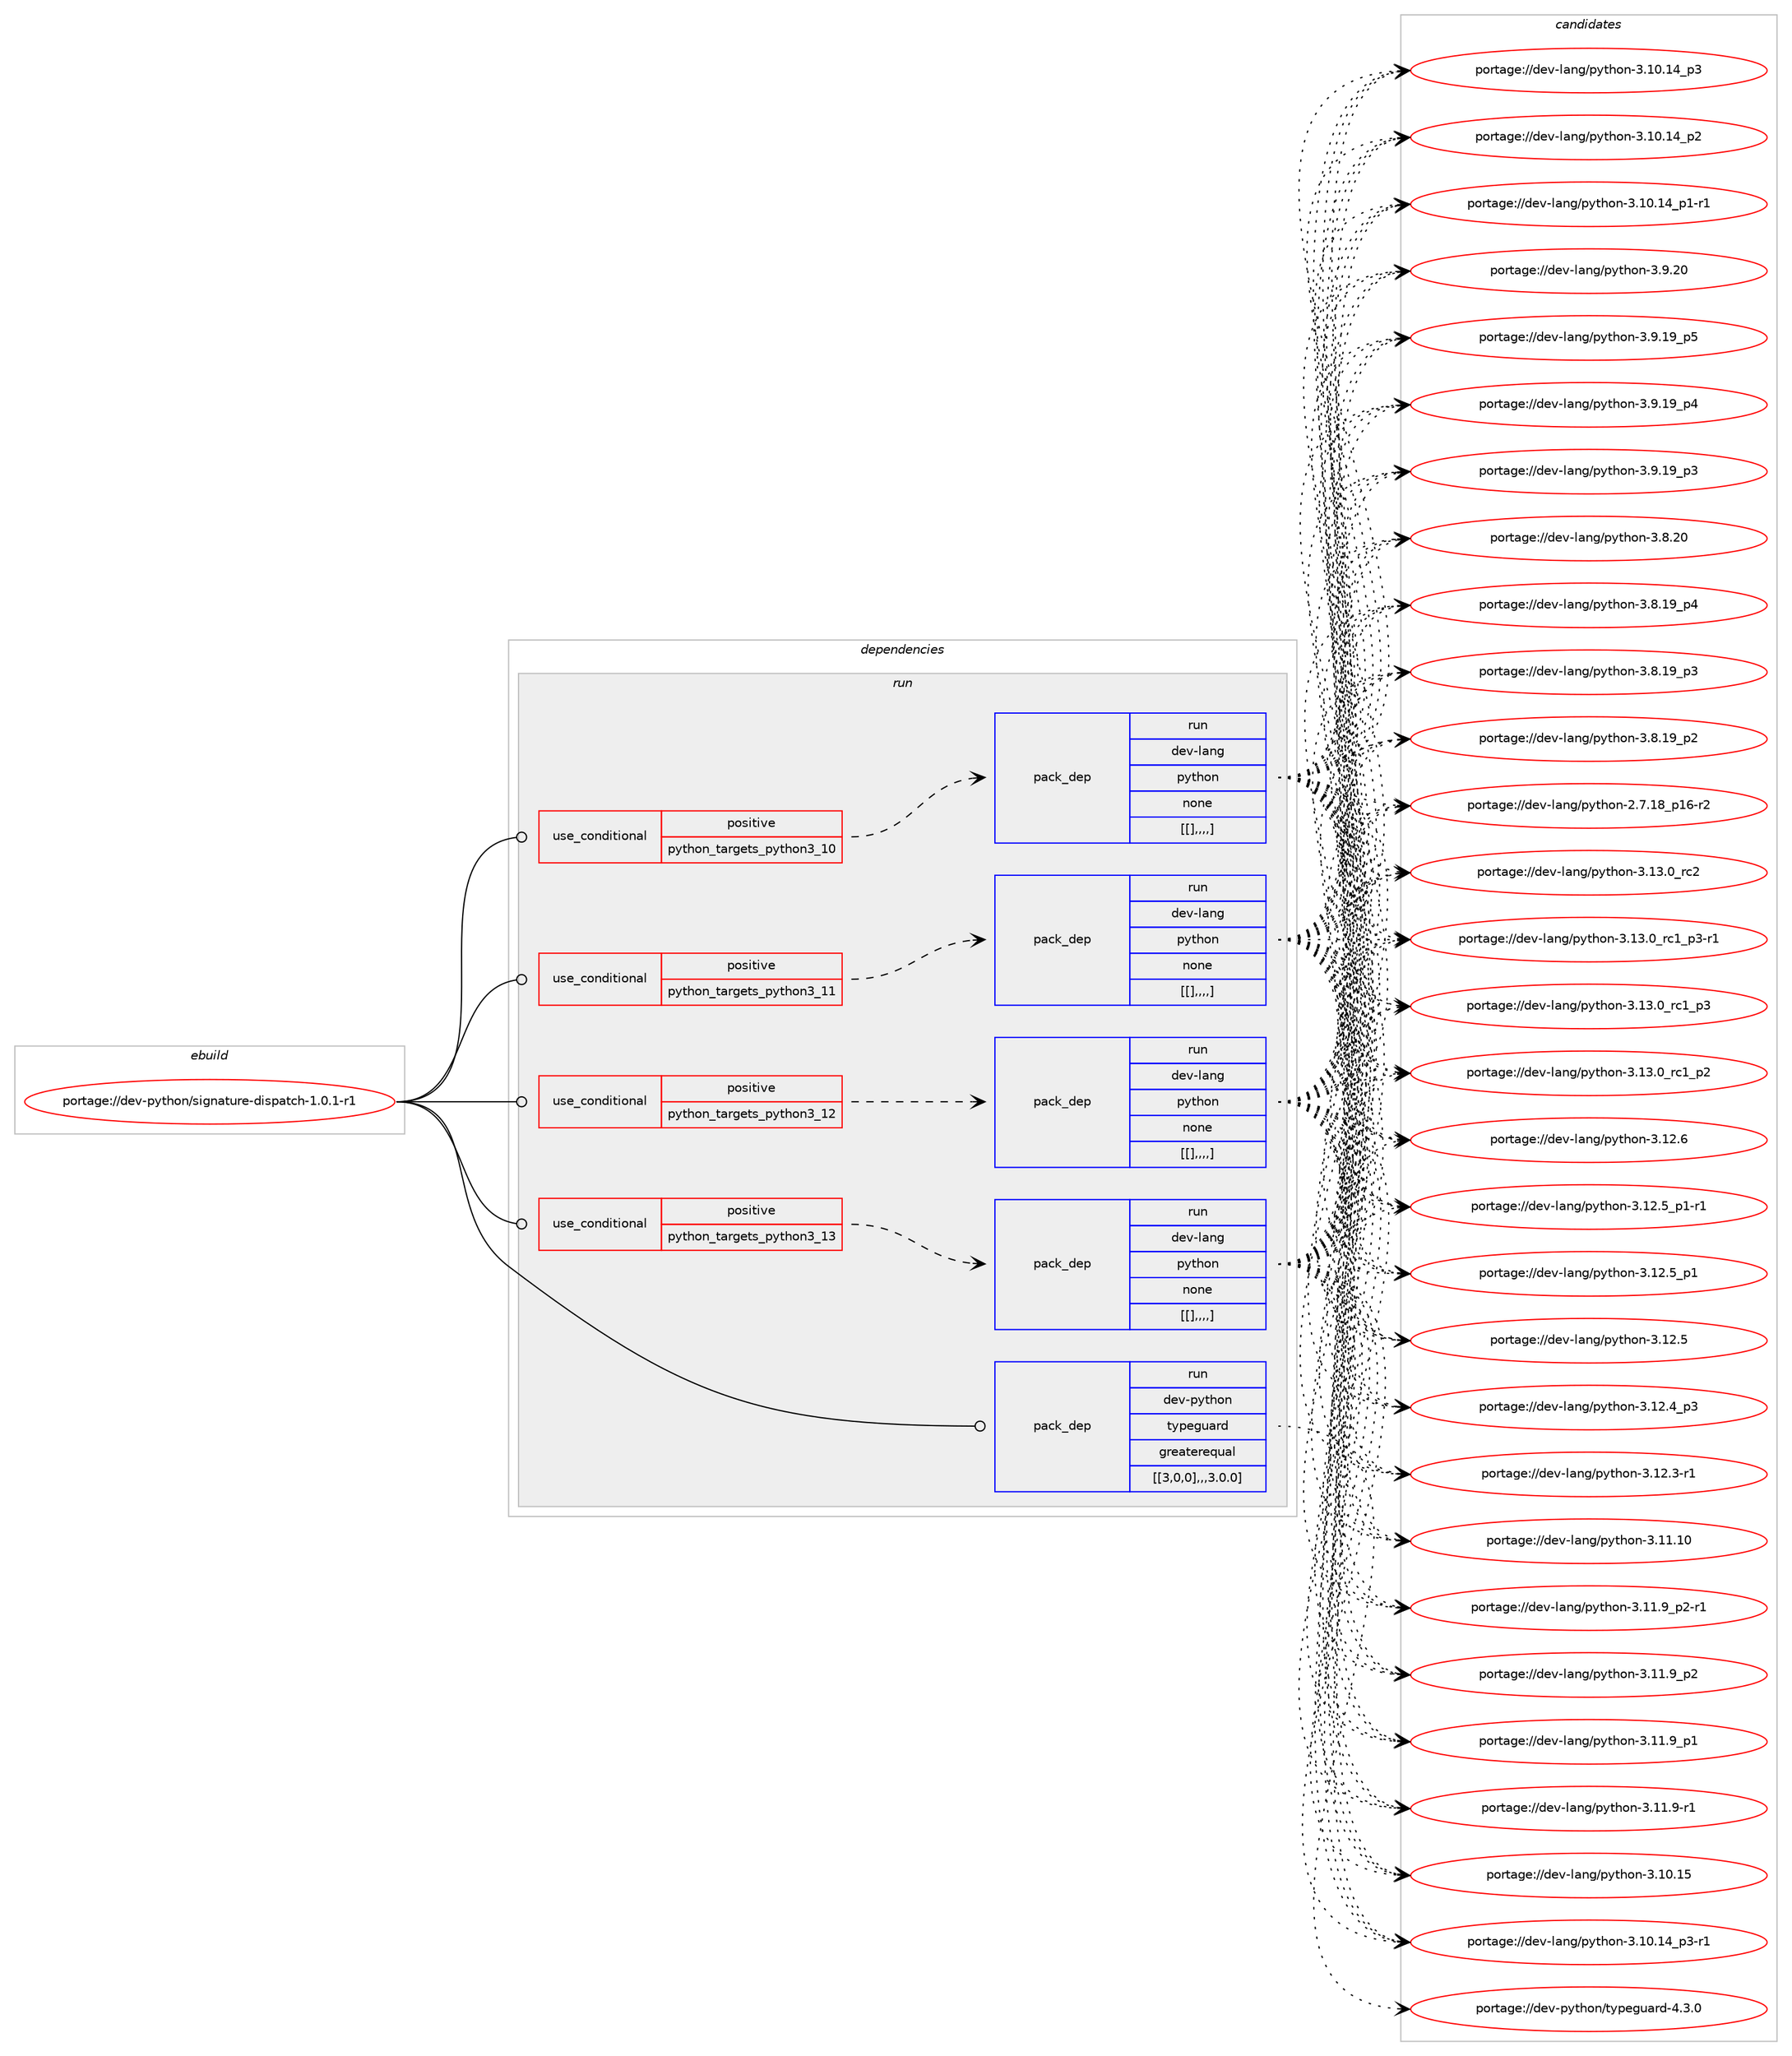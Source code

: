 digraph prolog {

# *************
# Graph options
# *************

newrank=true;
concentrate=true;
compound=true;
graph [rankdir=LR,fontname=Helvetica,fontsize=10,ranksep=1.5];#, ranksep=2.5, nodesep=0.2];
edge  [arrowhead=vee];
node  [fontname=Helvetica,fontsize=10];

# **********
# The ebuild
# **********

subgraph cluster_leftcol {
color=gray;
label=<<i>ebuild</i>>;
id [label="portage://dev-python/signature-dispatch-1.0.1-r1", color=red, width=4, href="../dev-python/signature-dispatch-1.0.1-r1.svg"];
}

# ****************
# The dependencies
# ****************

subgraph cluster_midcol {
color=gray;
label=<<i>dependencies</i>>;
subgraph cluster_compile {
fillcolor="#eeeeee";
style=filled;
label=<<i>compile</i>>;
}
subgraph cluster_compileandrun {
fillcolor="#eeeeee";
style=filled;
label=<<i>compile and run</i>>;
}
subgraph cluster_run {
fillcolor="#eeeeee";
style=filled;
label=<<i>run</i>>;
subgraph cond40565 {
dependency165438 [label=<<TABLE BORDER="0" CELLBORDER="1" CELLSPACING="0" CELLPADDING="4"><TR><TD ROWSPAN="3" CELLPADDING="10">use_conditional</TD></TR><TR><TD>positive</TD></TR><TR><TD>python_targets_python3_10</TD></TR></TABLE>>, shape=none, color=red];
subgraph pack123612 {
dependency165439 [label=<<TABLE BORDER="0" CELLBORDER="1" CELLSPACING="0" CELLPADDING="4" WIDTH="220"><TR><TD ROWSPAN="6" CELLPADDING="30">pack_dep</TD></TR><TR><TD WIDTH="110">run</TD></TR><TR><TD>dev-lang</TD></TR><TR><TD>python</TD></TR><TR><TD>none</TD></TR><TR><TD>[[],,,,]</TD></TR></TABLE>>, shape=none, color=blue];
}
dependency165438:e -> dependency165439:w [weight=20,style="dashed",arrowhead="vee"];
}
id:e -> dependency165438:w [weight=20,style="solid",arrowhead="odot"];
subgraph cond40566 {
dependency165440 [label=<<TABLE BORDER="0" CELLBORDER="1" CELLSPACING="0" CELLPADDING="4"><TR><TD ROWSPAN="3" CELLPADDING="10">use_conditional</TD></TR><TR><TD>positive</TD></TR><TR><TD>python_targets_python3_11</TD></TR></TABLE>>, shape=none, color=red];
subgraph pack123613 {
dependency165441 [label=<<TABLE BORDER="0" CELLBORDER="1" CELLSPACING="0" CELLPADDING="4" WIDTH="220"><TR><TD ROWSPAN="6" CELLPADDING="30">pack_dep</TD></TR><TR><TD WIDTH="110">run</TD></TR><TR><TD>dev-lang</TD></TR><TR><TD>python</TD></TR><TR><TD>none</TD></TR><TR><TD>[[],,,,]</TD></TR></TABLE>>, shape=none, color=blue];
}
dependency165440:e -> dependency165441:w [weight=20,style="dashed",arrowhead="vee"];
}
id:e -> dependency165440:w [weight=20,style="solid",arrowhead="odot"];
subgraph cond40567 {
dependency165442 [label=<<TABLE BORDER="0" CELLBORDER="1" CELLSPACING="0" CELLPADDING="4"><TR><TD ROWSPAN="3" CELLPADDING="10">use_conditional</TD></TR><TR><TD>positive</TD></TR><TR><TD>python_targets_python3_12</TD></TR></TABLE>>, shape=none, color=red];
subgraph pack123614 {
dependency165443 [label=<<TABLE BORDER="0" CELLBORDER="1" CELLSPACING="0" CELLPADDING="4" WIDTH="220"><TR><TD ROWSPAN="6" CELLPADDING="30">pack_dep</TD></TR><TR><TD WIDTH="110">run</TD></TR><TR><TD>dev-lang</TD></TR><TR><TD>python</TD></TR><TR><TD>none</TD></TR><TR><TD>[[],,,,]</TD></TR></TABLE>>, shape=none, color=blue];
}
dependency165442:e -> dependency165443:w [weight=20,style="dashed",arrowhead="vee"];
}
id:e -> dependency165442:w [weight=20,style="solid",arrowhead="odot"];
subgraph cond40568 {
dependency165444 [label=<<TABLE BORDER="0" CELLBORDER="1" CELLSPACING="0" CELLPADDING="4"><TR><TD ROWSPAN="3" CELLPADDING="10">use_conditional</TD></TR><TR><TD>positive</TD></TR><TR><TD>python_targets_python3_13</TD></TR></TABLE>>, shape=none, color=red];
subgraph pack123615 {
dependency165445 [label=<<TABLE BORDER="0" CELLBORDER="1" CELLSPACING="0" CELLPADDING="4" WIDTH="220"><TR><TD ROWSPAN="6" CELLPADDING="30">pack_dep</TD></TR><TR><TD WIDTH="110">run</TD></TR><TR><TD>dev-lang</TD></TR><TR><TD>python</TD></TR><TR><TD>none</TD></TR><TR><TD>[[],,,,]</TD></TR></TABLE>>, shape=none, color=blue];
}
dependency165444:e -> dependency165445:w [weight=20,style="dashed",arrowhead="vee"];
}
id:e -> dependency165444:w [weight=20,style="solid",arrowhead="odot"];
subgraph pack123616 {
dependency165446 [label=<<TABLE BORDER="0" CELLBORDER="1" CELLSPACING="0" CELLPADDING="4" WIDTH="220"><TR><TD ROWSPAN="6" CELLPADDING="30">pack_dep</TD></TR><TR><TD WIDTH="110">run</TD></TR><TR><TD>dev-python</TD></TR><TR><TD>typeguard</TD></TR><TR><TD>greaterequal</TD></TR><TR><TD>[[3,0,0],,,3.0.0]</TD></TR></TABLE>>, shape=none, color=blue];
}
id:e -> dependency165446:w [weight=20,style="solid",arrowhead="odot"];
}
}

# **************
# The candidates
# **************

subgraph cluster_choices {
rank=same;
color=gray;
label=<<i>candidates</i>>;

subgraph choice123612 {
color=black;
nodesep=1;
choice10010111845108971101034711212111610411111045514649514648951149950 [label="portage://dev-lang/python-3.13.0_rc2", color=red, width=4,href="../dev-lang/python-3.13.0_rc2.svg"];
choice1001011184510897110103471121211161041111104551464951464895114994995112514511449 [label="portage://dev-lang/python-3.13.0_rc1_p3-r1", color=red, width=4,href="../dev-lang/python-3.13.0_rc1_p3-r1.svg"];
choice100101118451089711010347112121116104111110455146495146489511499499511251 [label="portage://dev-lang/python-3.13.0_rc1_p3", color=red, width=4,href="../dev-lang/python-3.13.0_rc1_p3.svg"];
choice100101118451089711010347112121116104111110455146495146489511499499511250 [label="portage://dev-lang/python-3.13.0_rc1_p2", color=red, width=4,href="../dev-lang/python-3.13.0_rc1_p2.svg"];
choice10010111845108971101034711212111610411111045514649504654 [label="portage://dev-lang/python-3.12.6", color=red, width=4,href="../dev-lang/python-3.12.6.svg"];
choice1001011184510897110103471121211161041111104551464950465395112494511449 [label="portage://dev-lang/python-3.12.5_p1-r1", color=red, width=4,href="../dev-lang/python-3.12.5_p1-r1.svg"];
choice100101118451089711010347112121116104111110455146495046539511249 [label="portage://dev-lang/python-3.12.5_p1", color=red, width=4,href="../dev-lang/python-3.12.5_p1.svg"];
choice10010111845108971101034711212111610411111045514649504653 [label="portage://dev-lang/python-3.12.5", color=red, width=4,href="../dev-lang/python-3.12.5.svg"];
choice100101118451089711010347112121116104111110455146495046529511251 [label="portage://dev-lang/python-3.12.4_p3", color=red, width=4,href="../dev-lang/python-3.12.4_p3.svg"];
choice100101118451089711010347112121116104111110455146495046514511449 [label="portage://dev-lang/python-3.12.3-r1", color=red, width=4,href="../dev-lang/python-3.12.3-r1.svg"];
choice1001011184510897110103471121211161041111104551464949464948 [label="portage://dev-lang/python-3.11.10", color=red, width=4,href="../dev-lang/python-3.11.10.svg"];
choice1001011184510897110103471121211161041111104551464949465795112504511449 [label="portage://dev-lang/python-3.11.9_p2-r1", color=red, width=4,href="../dev-lang/python-3.11.9_p2-r1.svg"];
choice100101118451089711010347112121116104111110455146494946579511250 [label="portage://dev-lang/python-3.11.9_p2", color=red, width=4,href="../dev-lang/python-3.11.9_p2.svg"];
choice100101118451089711010347112121116104111110455146494946579511249 [label="portage://dev-lang/python-3.11.9_p1", color=red, width=4,href="../dev-lang/python-3.11.9_p1.svg"];
choice100101118451089711010347112121116104111110455146494946574511449 [label="portage://dev-lang/python-3.11.9-r1", color=red, width=4,href="../dev-lang/python-3.11.9-r1.svg"];
choice1001011184510897110103471121211161041111104551464948464953 [label="portage://dev-lang/python-3.10.15", color=red, width=4,href="../dev-lang/python-3.10.15.svg"];
choice100101118451089711010347112121116104111110455146494846495295112514511449 [label="portage://dev-lang/python-3.10.14_p3-r1", color=red, width=4,href="../dev-lang/python-3.10.14_p3-r1.svg"];
choice10010111845108971101034711212111610411111045514649484649529511251 [label="portage://dev-lang/python-3.10.14_p3", color=red, width=4,href="../dev-lang/python-3.10.14_p3.svg"];
choice10010111845108971101034711212111610411111045514649484649529511250 [label="portage://dev-lang/python-3.10.14_p2", color=red, width=4,href="../dev-lang/python-3.10.14_p2.svg"];
choice100101118451089711010347112121116104111110455146494846495295112494511449 [label="portage://dev-lang/python-3.10.14_p1-r1", color=red, width=4,href="../dev-lang/python-3.10.14_p1-r1.svg"];
choice10010111845108971101034711212111610411111045514657465048 [label="portage://dev-lang/python-3.9.20", color=red, width=4,href="../dev-lang/python-3.9.20.svg"];
choice100101118451089711010347112121116104111110455146574649579511253 [label="portage://dev-lang/python-3.9.19_p5", color=red, width=4,href="../dev-lang/python-3.9.19_p5.svg"];
choice100101118451089711010347112121116104111110455146574649579511252 [label="portage://dev-lang/python-3.9.19_p4", color=red, width=4,href="../dev-lang/python-3.9.19_p4.svg"];
choice100101118451089711010347112121116104111110455146574649579511251 [label="portage://dev-lang/python-3.9.19_p3", color=red, width=4,href="../dev-lang/python-3.9.19_p3.svg"];
choice10010111845108971101034711212111610411111045514656465048 [label="portage://dev-lang/python-3.8.20", color=red, width=4,href="../dev-lang/python-3.8.20.svg"];
choice100101118451089711010347112121116104111110455146564649579511252 [label="portage://dev-lang/python-3.8.19_p4", color=red, width=4,href="../dev-lang/python-3.8.19_p4.svg"];
choice100101118451089711010347112121116104111110455146564649579511251 [label="portage://dev-lang/python-3.8.19_p3", color=red, width=4,href="../dev-lang/python-3.8.19_p3.svg"];
choice100101118451089711010347112121116104111110455146564649579511250 [label="portage://dev-lang/python-3.8.19_p2", color=red, width=4,href="../dev-lang/python-3.8.19_p2.svg"];
choice100101118451089711010347112121116104111110455046554649569511249544511450 [label="portage://dev-lang/python-2.7.18_p16-r2", color=red, width=4,href="../dev-lang/python-2.7.18_p16-r2.svg"];
dependency165439:e -> choice10010111845108971101034711212111610411111045514649514648951149950:w [style=dotted,weight="100"];
dependency165439:e -> choice1001011184510897110103471121211161041111104551464951464895114994995112514511449:w [style=dotted,weight="100"];
dependency165439:e -> choice100101118451089711010347112121116104111110455146495146489511499499511251:w [style=dotted,weight="100"];
dependency165439:e -> choice100101118451089711010347112121116104111110455146495146489511499499511250:w [style=dotted,weight="100"];
dependency165439:e -> choice10010111845108971101034711212111610411111045514649504654:w [style=dotted,weight="100"];
dependency165439:e -> choice1001011184510897110103471121211161041111104551464950465395112494511449:w [style=dotted,weight="100"];
dependency165439:e -> choice100101118451089711010347112121116104111110455146495046539511249:w [style=dotted,weight="100"];
dependency165439:e -> choice10010111845108971101034711212111610411111045514649504653:w [style=dotted,weight="100"];
dependency165439:e -> choice100101118451089711010347112121116104111110455146495046529511251:w [style=dotted,weight="100"];
dependency165439:e -> choice100101118451089711010347112121116104111110455146495046514511449:w [style=dotted,weight="100"];
dependency165439:e -> choice1001011184510897110103471121211161041111104551464949464948:w [style=dotted,weight="100"];
dependency165439:e -> choice1001011184510897110103471121211161041111104551464949465795112504511449:w [style=dotted,weight="100"];
dependency165439:e -> choice100101118451089711010347112121116104111110455146494946579511250:w [style=dotted,weight="100"];
dependency165439:e -> choice100101118451089711010347112121116104111110455146494946579511249:w [style=dotted,weight="100"];
dependency165439:e -> choice100101118451089711010347112121116104111110455146494946574511449:w [style=dotted,weight="100"];
dependency165439:e -> choice1001011184510897110103471121211161041111104551464948464953:w [style=dotted,weight="100"];
dependency165439:e -> choice100101118451089711010347112121116104111110455146494846495295112514511449:w [style=dotted,weight="100"];
dependency165439:e -> choice10010111845108971101034711212111610411111045514649484649529511251:w [style=dotted,weight="100"];
dependency165439:e -> choice10010111845108971101034711212111610411111045514649484649529511250:w [style=dotted,weight="100"];
dependency165439:e -> choice100101118451089711010347112121116104111110455146494846495295112494511449:w [style=dotted,weight="100"];
dependency165439:e -> choice10010111845108971101034711212111610411111045514657465048:w [style=dotted,weight="100"];
dependency165439:e -> choice100101118451089711010347112121116104111110455146574649579511253:w [style=dotted,weight="100"];
dependency165439:e -> choice100101118451089711010347112121116104111110455146574649579511252:w [style=dotted,weight="100"];
dependency165439:e -> choice100101118451089711010347112121116104111110455146574649579511251:w [style=dotted,weight="100"];
dependency165439:e -> choice10010111845108971101034711212111610411111045514656465048:w [style=dotted,weight="100"];
dependency165439:e -> choice100101118451089711010347112121116104111110455146564649579511252:w [style=dotted,weight="100"];
dependency165439:e -> choice100101118451089711010347112121116104111110455146564649579511251:w [style=dotted,weight="100"];
dependency165439:e -> choice100101118451089711010347112121116104111110455146564649579511250:w [style=dotted,weight="100"];
dependency165439:e -> choice100101118451089711010347112121116104111110455046554649569511249544511450:w [style=dotted,weight="100"];
}
subgraph choice123613 {
color=black;
nodesep=1;
choice10010111845108971101034711212111610411111045514649514648951149950 [label="portage://dev-lang/python-3.13.0_rc2", color=red, width=4,href="../dev-lang/python-3.13.0_rc2.svg"];
choice1001011184510897110103471121211161041111104551464951464895114994995112514511449 [label="portage://dev-lang/python-3.13.0_rc1_p3-r1", color=red, width=4,href="../dev-lang/python-3.13.0_rc1_p3-r1.svg"];
choice100101118451089711010347112121116104111110455146495146489511499499511251 [label="portage://dev-lang/python-3.13.0_rc1_p3", color=red, width=4,href="../dev-lang/python-3.13.0_rc1_p3.svg"];
choice100101118451089711010347112121116104111110455146495146489511499499511250 [label="portage://dev-lang/python-3.13.0_rc1_p2", color=red, width=4,href="../dev-lang/python-3.13.0_rc1_p2.svg"];
choice10010111845108971101034711212111610411111045514649504654 [label="portage://dev-lang/python-3.12.6", color=red, width=4,href="../dev-lang/python-3.12.6.svg"];
choice1001011184510897110103471121211161041111104551464950465395112494511449 [label="portage://dev-lang/python-3.12.5_p1-r1", color=red, width=4,href="../dev-lang/python-3.12.5_p1-r1.svg"];
choice100101118451089711010347112121116104111110455146495046539511249 [label="portage://dev-lang/python-3.12.5_p1", color=red, width=4,href="../dev-lang/python-3.12.5_p1.svg"];
choice10010111845108971101034711212111610411111045514649504653 [label="portage://dev-lang/python-3.12.5", color=red, width=4,href="../dev-lang/python-3.12.5.svg"];
choice100101118451089711010347112121116104111110455146495046529511251 [label="portage://dev-lang/python-3.12.4_p3", color=red, width=4,href="../dev-lang/python-3.12.4_p3.svg"];
choice100101118451089711010347112121116104111110455146495046514511449 [label="portage://dev-lang/python-3.12.3-r1", color=red, width=4,href="../dev-lang/python-3.12.3-r1.svg"];
choice1001011184510897110103471121211161041111104551464949464948 [label="portage://dev-lang/python-3.11.10", color=red, width=4,href="../dev-lang/python-3.11.10.svg"];
choice1001011184510897110103471121211161041111104551464949465795112504511449 [label="portage://dev-lang/python-3.11.9_p2-r1", color=red, width=4,href="../dev-lang/python-3.11.9_p2-r1.svg"];
choice100101118451089711010347112121116104111110455146494946579511250 [label="portage://dev-lang/python-3.11.9_p2", color=red, width=4,href="../dev-lang/python-3.11.9_p2.svg"];
choice100101118451089711010347112121116104111110455146494946579511249 [label="portage://dev-lang/python-3.11.9_p1", color=red, width=4,href="../dev-lang/python-3.11.9_p1.svg"];
choice100101118451089711010347112121116104111110455146494946574511449 [label="portage://dev-lang/python-3.11.9-r1", color=red, width=4,href="../dev-lang/python-3.11.9-r1.svg"];
choice1001011184510897110103471121211161041111104551464948464953 [label="portage://dev-lang/python-3.10.15", color=red, width=4,href="../dev-lang/python-3.10.15.svg"];
choice100101118451089711010347112121116104111110455146494846495295112514511449 [label="portage://dev-lang/python-3.10.14_p3-r1", color=red, width=4,href="../dev-lang/python-3.10.14_p3-r1.svg"];
choice10010111845108971101034711212111610411111045514649484649529511251 [label="portage://dev-lang/python-3.10.14_p3", color=red, width=4,href="../dev-lang/python-3.10.14_p3.svg"];
choice10010111845108971101034711212111610411111045514649484649529511250 [label="portage://dev-lang/python-3.10.14_p2", color=red, width=4,href="../dev-lang/python-3.10.14_p2.svg"];
choice100101118451089711010347112121116104111110455146494846495295112494511449 [label="portage://dev-lang/python-3.10.14_p1-r1", color=red, width=4,href="../dev-lang/python-3.10.14_p1-r1.svg"];
choice10010111845108971101034711212111610411111045514657465048 [label="portage://dev-lang/python-3.9.20", color=red, width=4,href="../dev-lang/python-3.9.20.svg"];
choice100101118451089711010347112121116104111110455146574649579511253 [label="portage://dev-lang/python-3.9.19_p5", color=red, width=4,href="../dev-lang/python-3.9.19_p5.svg"];
choice100101118451089711010347112121116104111110455146574649579511252 [label="portage://dev-lang/python-3.9.19_p4", color=red, width=4,href="../dev-lang/python-3.9.19_p4.svg"];
choice100101118451089711010347112121116104111110455146574649579511251 [label="portage://dev-lang/python-3.9.19_p3", color=red, width=4,href="../dev-lang/python-3.9.19_p3.svg"];
choice10010111845108971101034711212111610411111045514656465048 [label="portage://dev-lang/python-3.8.20", color=red, width=4,href="../dev-lang/python-3.8.20.svg"];
choice100101118451089711010347112121116104111110455146564649579511252 [label="portage://dev-lang/python-3.8.19_p4", color=red, width=4,href="../dev-lang/python-3.8.19_p4.svg"];
choice100101118451089711010347112121116104111110455146564649579511251 [label="portage://dev-lang/python-3.8.19_p3", color=red, width=4,href="../dev-lang/python-3.8.19_p3.svg"];
choice100101118451089711010347112121116104111110455146564649579511250 [label="portage://dev-lang/python-3.8.19_p2", color=red, width=4,href="../dev-lang/python-3.8.19_p2.svg"];
choice100101118451089711010347112121116104111110455046554649569511249544511450 [label="portage://dev-lang/python-2.7.18_p16-r2", color=red, width=4,href="../dev-lang/python-2.7.18_p16-r2.svg"];
dependency165441:e -> choice10010111845108971101034711212111610411111045514649514648951149950:w [style=dotted,weight="100"];
dependency165441:e -> choice1001011184510897110103471121211161041111104551464951464895114994995112514511449:w [style=dotted,weight="100"];
dependency165441:e -> choice100101118451089711010347112121116104111110455146495146489511499499511251:w [style=dotted,weight="100"];
dependency165441:e -> choice100101118451089711010347112121116104111110455146495146489511499499511250:w [style=dotted,weight="100"];
dependency165441:e -> choice10010111845108971101034711212111610411111045514649504654:w [style=dotted,weight="100"];
dependency165441:e -> choice1001011184510897110103471121211161041111104551464950465395112494511449:w [style=dotted,weight="100"];
dependency165441:e -> choice100101118451089711010347112121116104111110455146495046539511249:w [style=dotted,weight="100"];
dependency165441:e -> choice10010111845108971101034711212111610411111045514649504653:w [style=dotted,weight="100"];
dependency165441:e -> choice100101118451089711010347112121116104111110455146495046529511251:w [style=dotted,weight="100"];
dependency165441:e -> choice100101118451089711010347112121116104111110455146495046514511449:w [style=dotted,weight="100"];
dependency165441:e -> choice1001011184510897110103471121211161041111104551464949464948:w [style=dotted,weight="100"];
dependency165441:e -> choice1001011184510897110103471121211161041111104551464949465795112504511449:w [style=dotted,weight="100"];
dependency165441:e -> choice100101118451089711010347112121116104111110455146494946579511250:w [style=dotted,weight="100"];
dependency165441:e -> choice100101118451089711010347112121116104111110455146494946579511249:w [style=dotted,weight="100"];
dependency165441:e -> choice100101118451089711010347112121116104111110455146494946574511449:w [style=dotted,weight="100"];
dependency165441:e -> choice1001011184510897110103471121211161041111104551464948464953:w [style=dotted,weight="100"];
dependency165441:e -> choice100101118451089711010347112121116104111110455146494846495295112514511449:w [style=dotted,weight="100"];
dependency165441:e -> choice10010111845108971101034711212111610411111045514649484649529511251:w [style=dotted,weight="100"];
dependency165441:e -> choice10010111845108971101034711212111610411111045514649484649529511250:w [style=dotted,weight="100"];
dependency165441:e -> choice100101118451089711010347112121116104111110455146494846495295112494511449:w [style=dotted,weight="100"];
dependency165441:e -> choice10010111845108971101034711212111610411111045514657465048:w [style=dotted,weight="100"];
dependency165441:e -> choice100101118451089711010347112121116104111110455146574649579511253:w [style=dotted,weight="100"];
dependency165441:e -> choice100101118451089711010347112121116104111110455146574649579511252:w [style=dotted,weight="100"];
dependency165441:e -> choice100101118451089711010347112121116104111110455146574649579511251:w [style=dotted,weight="100"];
dependency165441:e -> choice10010111845108971101034711212111610411111045514656465048:w [style=dotted,weight="100"];
dependency165441:e -> choice100101118451089711010347112121116104111110455146564649579511252:w [style=dotted,weight="100"];
dependency165441:e -> choice100101118451089711010347112121116104111110455146564649579511251:w [style=dotted,weight="100"];
dependency165441:e -> choice100101118451089711010347112121116104111110455146564649579511250:w [style=dotted,weight="100"];
dependency165441:e -> choice100101118451089711010347112121116104111110455046554649569511249544511450:w [style=dotted,weight="100"];
}
subgraph choice123614 {
color=black;
nodesep=1;
choice10010111845108971101034711212111610411111045514649514648951149950 [label="portage://dev-lang/python-3.13.0_rc2", color=red, width=4,href="../dev-lang/python-3.13.0_rc2.svg"];
choice1001011184510897110103471121211161041111104551464951464895114994995112514511449 [label="portage://dev-lang/python-3.13.0_rc1_p3-r1", color=red, width=4,href="../dev-lang/python-3.13.0_rc1_p3-r1.svg"];
choice100101118451089711010347112121116104111110455146495146489511499499511251 [label="portage://dev-lang/python-3.13.0_rc1_p3", color=red, width=4,href="../dev-lang/python-3.13.0_rc1_p3.svg"];
choice100101118451089711010347112121116104111110455146495146489511499499511250 [label="portage://dev-lang/python-3.13.0_rc1_p2", color=red, width=4,href="../dev-lang/python-3.13.0_rc1_p2.svg"];
choice10010111845108971101034711212111610411111045514649504654 [label="portage://dev-lang/python-3.12.6", color=red, width=4,href="../dev-lang/python-3.12.6.svg"];
choice1001011184510897110103471121211161041111104551464950465395112494511449 [label="portage://dev-lang/python-3.12.5_p1-r1", color=red, width=4,href="../dev-lang/python-3.12.5_p1-r1.svg"];
choice100101118451089711010347112121116104111110455146495046539511249 [label="portage://dev-lang/python-3.12.5_p1", color=red, width=4,href="../dev-lang/python-3.12.5_p1.svg"];
choice10010111845108971101034711212111610411111045514649504653 [label="portage://dev-lang/python-3.12.5", color=red, width=4,href="../dev-lang/python-3.12.5.svg"];
choice100101118451089711010347112121116104111110455146495046529511251 [label="portage://dev-lang/python-3.12.4_p3", color=red, width=4,href="../dev-lang/python-3.12.4_p3.svg"];
choice100101118451089711010347112121116104111110455146495046514511449 [label="portage://dev-lang/python-3.12.3-r1", color=red, width=4,href="../dev-lang/python-3.12.3-r1.svg"];
choice1001011184510897110103471121211161041111104551464949464948 [label="portage://dev-lang/python-3.11.10", color=red, width=4,href="../dev-lang/python-3.11.10.svg"];
choice1001011184510897110103471121211161041111104551464949465795112504511449 [label="portage://dev-lang/python-3.11.9_p2-r1", color=red, width=4,href="../dev-lang/python-3.11.9_p2-r1.svg"];
choice100101118451089711010347112121116104111110455146494946579511250 [label="portage://dev-lang/python-3.11.9_p2", color=red, width=4,href="../dev-lang/python-3.11.9_p2.svg"];
choice100101118451089711010347112121116104111110455146494946579511249 [label="portage://dev-lang/python-3.11.9_p1", color=red, width=4,href="../dev-lang/python-3.11.9_p1.svg"];
choice100101118451089711010347112121116104111110455146494946574511449 [label="portage://dev-lang/python-3.11.9-r1", color=red, width=4,href="../dev-lang/python-3.11.9-r1.svg"];
choice1001011184510897110103471121211161041111104551464948464953 [label="portage://dev-lang/python-3.10.15", color=red, width=4,href="../dev-lang/python-3.10.15.svg"];
choice100101118451089711010347112121116104111110455146494846495295112514511449 [label="portage://dev-lang/python-3.10.14_p3-r1", color=red, width=4,href="../dev-lang/python-3.10.14_p3-r1.svg"];
choice10010111845108971101034711212111610411111045514649484649529511251 [label="portage://dev-lang/python-3.10.14_p3", color=red, width=4,href="../dev-lang/python-3.10.14_p3.svg"];
choice10010111845108971101034711212111610411111045514649484649529511250 [label="portage://dev-lang/python-3.10.14_p2", color=red, width=4,href="../dev-lang/python-3.10.14_p2.svg"];
choice100101118451089711010347112121116104111110455146494846495295112494511449 [label="portage://dev-lang/python-3.10.14_p1-r1", color=red, width=4,href="../dev-lang/python-3.10.14_p1-r1.svg"];
choice10010111845108971101034711212111610411111045514657465048 [label="portage://dev-lang/python-3.9.20", color=red, width=4,href="../dev-lang/python-3.9.20.svg"];
choice100101118451089711010347112121116104111110455146574649579511253 [label="portage://dev-lang/python-3.9.19_p5", color=red, width=4,href="../dev-lang/python-3.9.19_p5.svg"];
choice100101118451089711010347112121116104111110455146574649579511252 [label="portage://dev-lang/python-3.9.19_p4", color=red, width=4,href="../dev-lang/python-3.9.19_p4.svg"];
choice100101118451089711010347112121116104111110455146574649579511251 [label="portage://dev-lang/python-3.9.19_p3", color=red, width=4,href="../dev-lang/python-3.9.19_p3.svg"];
choice10010111845108971101034711212111610411111045514656465048 [label="portage://dev-lang/python-3.8.20", color=red, width=4,href="../dev-lang/python-3.8.20.svg"];
choice100101118451089711010347112121116104111110455146564649579511252 [label="portage://dev-lang/python-3.8.19_p4", color=red, width=4,href="../dev-lang/python-3.8.19_p4.svg"];
choice100101118451089711010347112121116104111110455146564649579511251 [label="portage://dev-lang/python-3.8.19_p3", color=red, width=4,href="../dev-lang/python-3.8.19_p3.svg"];
choice100101118451089711010347112121116104111110455146564649579511250 [label="portage://dev-lang/python-3.8.19_p2", color=red, width=4,href="../dev-lang/python-3.8.19_p2.svg"];
choice100101118451089711010347112121116104111110455046554649569511249544511450 [label="portage://dev-lang/python-2.7.18_p16-r2", color=red, width=4,href="../dev-lang/python-2.7.18_p16-r2.svg"];
dependency165443:e -> choice10010111845108971101034711212111610411111045514649514648951149950:w [style=dotted,weight="100"];
dependency165443:e -> choice1001011184510897110103471121211161041111104551464951464895114994995112514511449:w [style=dotted,weight="100"];
dependency165443:e -> choice100101118451089711010347112121116104111110455146495146489511499499511251:w [style=dotted,weight="100"];
dependency165443:e -> choice100101118451089711010347112121116104111110455146495146489511499499511250:w [style=dotted,weight="100"];
dependency165443:e -> choice10010111845108971101034711212111610411111045514649504654:w [style=dotted,weight="100"];
dependency165443:e -> choice1001011184510897110103471121211161041111104551464950465395112494511449:w [style=dotted,weight="100"];
dependency165443:e -> choice100101118451089711010347112121116104111110455146495046539511249:w [style=dotted,weight="100"];
dependency165443:e -> choice10010111845108971101034711212111610411111045514649504653:w [style=dotted,weight="100"];
dependency165443:e -> choice100101118451089711010347112121116104111110455146495046529511251:w [style=dotted,weight="100"];
dependency165443:e -> choice100101118451089711010347112121116104111110455146495046514511449:w [style=dotted,weight="100"];
dependency165443:e -> choice1001011184510897110103471121211161041111104551464949464948:w [style=dotted,weight="100"];
dependency165443:e -> choice1001011184510897110103471121211161041111104551464949465795112504511449:w [style=dotted,weight="100"];
dependency165443:e -> choice100101118451089711010347112121116104111110455146494946579511250:w [style=dotted,weight="100"];
dependency165443:e -> choice100101118451089711010347112121116104111110455146494946579511249:w [style=dotted,weight="100"];
dependency165443:e -> choice100101118451089711010347112121116104111110455146494946574511449:w [style=dotted,weight="100"];
dependency165443:e -> choice1001011184510897110103471121211161041111104551464948464953:w [style=dotted,weight="100"];
dependency165443:e -> choice100101118451089711010347112121116104111110455146494846495295112514511449:w [style=dotted,weight="100"];
dependency165443:e -> choice10010111845108971101034711212111610411111045514649484649529511251:w [style=dotted,weight="100"];
dependency165443:e -> choice10010111845108971101034711212111610411111045514649484649529511250:w [style=dotted,weight="100"];
dependency165443:e -> choice100101118451089711010347112121116104111110455146494846495295112494511449:w [style=dotted,weight="100"];
dependency165443:e -> choice10010111845108971101034711212111610411111045514657465048:w [style=dotted,weight="100"];
dependency165443:e -> choice100101118451089711010347112121116104111110455146574649579511253:w [style=dotted,weight="100"];
dependency165443:e -> choice100101118451089711010347112121116104111110455146574649579511252:w [style=dotted,weight="100"];
dependency165443:e -> choice100101118451089711010347112121116104111110455146574649579511251:w [style=dotted,weight="100"];
dependency165443:e -> choice10010111845108971101034711212111610411111045514656465048:w [style=dotted,weight="100"];
dependency165443:e -> choice100101118451089711010347112121116104111110455146564649579511252:w [style=dotted,weight="100"];
dependency165443:e -> choice100101118451089711010347112121116104111110455146564649579511251:w [style=dotted,weight="100"];
dependency165443:e -> choice100101118451089711010347112121116104111110455146564649579511250:w [style=dotted,weight="100"];
dependency165443:e -> choice100101118451089711010347112121116104111110455046554649569511249544511450:w [style=dotted,weight="100"];
}
subgraph choice123615 {
color=black;
nodesep=1;
choice10010111845108971101034711212111610411111045514649514648951149950 [label="portage://dev-lang/python-3.13.0_rc2", color=red, width=4,href="../dev-lang/python-3.13.0_rc2.svg"];
choice1001011184510897110103471121211161041111104551464951464895114994995112514511449 [label="portage://dev-lang/python-3.13.0_rc1_p3-r1", color=red, width=4,href="../dev-lang/python-3.13.0_rc1_p3-r1.svg"];
choice100101118451089711010347112121116104111110455146495146489511499499511251 [label="portage://dev-lang/python-3.13.0_rc1_p3", color=red, width=4,href="../dev-lang/python-3.13.0_rc1_p3.svg"];
choice100101118451089711010347112121116104111110455146495146489511499499511250 [label="portage://dev-lang/python-3.13.0_rc1_p2", color=red, width=4,href="../dev-lang/python-3.13.0_rc1_p2.svg"];
choice10010111845108971101034711212111610411111045514649504654 [label="portage://dev-lang/python-3.12.6", color=red, width=4,href="../dev-lang/python-3.12.6.svg"];
choice1001011184510897110103471121211161041111104551464950465395112494511449 [label="portage://dev-lang/python-3.12.5_p1-r1", color=red, width=4,href="../dev-lang/python-3.12.5_p1-r1.svg"];
choice100101118451089711010347112121116104111110455146495046539511249 [label="portage://dev-lang/python-3.12.5_p1", color=red, width=4,href="../dev-lang/python-3.12.5_p1.svg"];
choice10010111845108971101034711212111610411111045514649504653 [label="portage://dev-lang/python-3.12.5", color=red, width=4,href="../dev-lang/python-3.12.5.svg"];
choice100101118451089711010347112121116104111110455146495046529511251 [label="portage://dev-lang/python-3.12.4_p3", color=red, width=4,href="../dev-lang/python-3.12.4_p3.svg"];
choice100101118451089711010347112121116104111110455146495046514511449 [label="portage://dev-lang/python-3.12.3-r1", color=red, width=4,href="../dev-lang/python-3.12.3-r1.svg"];
choice1001011184510897110103471121211161041111104551464949464948 [label="portage://dev-lang/python-3.11.10", color=red, width=4,href="../dev-lang/python-3.11.10.svg"];
choice1001011184510897110103471121211161041111104551464949465795112504511449 [label="portage://dev-lang/python-3.11.9_p2-r1", color=red, width=4,href="../dev-lang/python-3.11.9_p2-r1.svg"];
choice100101118451089711010347112121116104111110455146494946579511250 [label="portage://dev-lang/python-3.11.9_p2", color=red, width=4,href="../dev-lang/python-3.11.9_p2.svg"];
choice100101118451089711010347112121116104111110455146494946579511249 [label="portage://dev-lang/python-3.11.9_p1", color=red, width=4,href="../dev-lang/python-3.11.9_p1.svg"];
choice100101118451089711010347112121116104111110455146494946574511449 [label="portage://dev-lang/python-3.11.9-r1", color=red, width=4,href="../dev-lang/python-3.11.9-r1.svg"];
choice1001011184510897110103471121211161041111104551464948464953 [label="portage://dev-lang/python-3.10.15", color=red, width=4,href="../dev-lang/python-3.10.15.svg"];
choice100101118451089711010347112121116104111110455146494846495295112514511449 [label="portage://dev-lang/python-3.10.14_p3-r1", color=red, width=4,href="../dev-lang/python-3.10.14_p3-r1.svg"];
choice10010111845108971101034711212111610411111045514649484649529511251 [label="portage://dev-lang/python-3.10.14_p3", color=red, width=4,href="../dev-lang/python-3.10.14_p3.svg"];
choice10010111845108971101034711212111610411111045514649484649529511250 [label="portage://dev-lang/python-3.10.14_p2", color=red, width=4,href="../dev-lang/python-3.10.14_p2.svg"];
choice100101118451089711010347112121116104111110455146494846495295112494511449 [label="portage://dev-lang/python-3.10.14_p1-r1", color=red, width=4,href="../dev-lang/python-3.10.14_p1-r1.svg"];
choice10010111845108971101034711212111610411111045514657465048 [label="portage://dev-lang/python-3.9.20", color=red, width=4,href="../dev-lang/python-3.9.20.svg"];
choice100101118451089711010347112121116104111110455146574649579511253 [label="portage://dev-lang/python-3.9.19_p5", color=red, width=4,href="../dev-lang/python-3.9.19_p5.svg"];
choice100101118451089711010347112121116104111110455146574649579511252 [label="portage://dev-lang/python-3.9.19_p4", color=red, width=4,href="../dev-lang/python-3.9.19_p4.svg"];
choice100101118451089711010347112121116104111110455146574649579511251 [label="portage://dev-lang/python-3.9.19_p3", color=red, width=4,href="../dev-lang/python-3.9.19_p3.svg"];
choice10010111845108971101034711212111610411111045514656465048 [label="portage://dev-lang/python-3.8.20", color=red, width=4,href="../dev-lang/python-3.8.20.svg"];
choice100101118451089711010347112121116104111110455146564649579511252 [label="portage://dev-lang/python-3.8.19_p4", color=red, width=4,href="../dev-lang/python-3.8.19_p4.svg"];
choice100101118451089711010347112121116104111110455146564649579511251 [label="portage://dev-lang/python-3.8.19_p3", color=red, width=4,href="../dev-lang/python-3.8.19_p3.svg"];
choice100101118451089711010347112121116104111110455146564649579511250 [label="portage://dev-lang/python-3.8.19_p2", color=red, width=4,href="../dev-lang/python-3.8.19_p2.svg"];
choice100101118451089711010347112121116104111110455046554649569511249544511450 [label="portage://dev-lang/python-2.7.18_p16-r2", color=red, width=4,href="../dev-lang/python-2.7.18_p16-r2.svg"];
dependency165445:e -> choice10010111845108971101034711212111610411111045514649514648951149950:w [style=dotted,weight="100"];
dependency165445:e -> choice1001011184510897110103471121211161041111104551464951464895114994995112514511449:w [style=dotted,weight="100"];
dependency165445:e -> choice100101118451089711010347112121116104111110455146495146489511499499511251:w [style=dotted,weight="100"];
dependency165445:e -> choice100101118451089711010347112121116104111110455146495146489511499499511250:w [style=dotted,weight="100"];
dependency165445:e -> choice10010111845108971101034711212111610411111045514649504654:w [style=dotted,weight="100"];
dependency165445:e -> choice1001011184510897110103471121211161041111104551464950465395112494511449:w [style=dotted,weight="100"];
dependency165445:e -> choice100101118451089711010347112121116104111110455146495046539511249:w [style=dotted,weight="100"];
dependency165445:e -> choice10010111845108971101034711212111610411111045514649504653:w [style=dotted,weight="100"];
dependency165445:e -> choice100101118451089711010347112121116104111110455146495046529511251:w [style=dotted,weight="100"];
dependency165445:e -> choice100101118451089711010347112121116104111110455146495046514511449:w [style=dotted,weight="100"];
dependency165445:e -> choice1001011184510897110103471121211161041111104551464949464948:w [style=dotted,weight="100"];
dependency165445:e -> choice1001011184510897110103471121211161041111104551464949465795112504511449:w [style=dotted,weight="100"];
dependency165445:e -> choice100101118451089711010347112121116104111110455146494946579511250:w [style=dotted,weight="100"];
dependency165445:e -> choice100101118451089711010347112121116104111110455146494946579511249:w [style=dotted,weight="100"];
dependency165445:e -> choice100101118451089711010347112121116104111110455146494946574511449:w [style=dotted,weight="100"];
dependency165445:e -> choice1001011184510897110103471121211161041111104551464948464953:w [style=dotted,weight="100"];
dependency165445:e -> choice100101118451089711010347112121116104111110455146494846495295112514511449:w [style=dotted,weight="100"];
dependency165445:e -> choice10010111845108971101034711212111610411111045514649484649529511251:w [style=dotted,weight="100"];
dependency165445:e -> choice10010111845108971101034711212111610411111045514649484649529511250:w [style=dotted,weight="100"];
dependency165445:e -> choice100101118451089711010347112121116104111110455146494846495295112494511449:w [style=dotted,weight="100"];
dependency165445:e -> choice10010111845108971101034711212111610411111045514657465048:w [style=dotted,weight="100"];
dependency165445:e -> choice100101118451089711010347112121116104111110455146574649579511253:w [style=dotted,weight="100"];
dependency165445:e -> choice100101118451089711010347112121116104111110455146574649579511252:w [style=dotted,weight="100"];
dependency165445:e -> choice100101118451089711010347112121116104111110455146574649579511251:w [style=dotted,weight="100"];
dependency165445:e -> choice10010111845108971101034711212111610411111045514656465048:w [style=dotted,weight="100"];
dependency165445:e -> choice100101118451089711010347112121116104111110455146564649579511252:w [style=dotted,weight="100"];
dependency165445:e -> choice100101118451089711010347112121116104111110455146564649579511251:w [style=dotted,weight="100"];
dependency165445:e -> choice100101118451089711010347112121116104111110455146564649579511250:w [style=dotted,weight="100"];
dependency165445:e -> choice100101118451089711010347112121116104111110455046554649569511249544511450:w [style=dotted,weight="100"];
}
subgraph choice123616 {
color=black;
nodesep=1;
choice100101118451121211161041111104711612111210110311797114100455246514648 [label="portage://dev-python/typeguard-4.3.0", color=red, width=4,href="../dev-python/typeguard-4.3.0.svg"];
dependency165446:e -> choice100101118451121211161041111104711612111210110311797114100455246514648:w [style=dotted,weight="100"];
}
}

}
